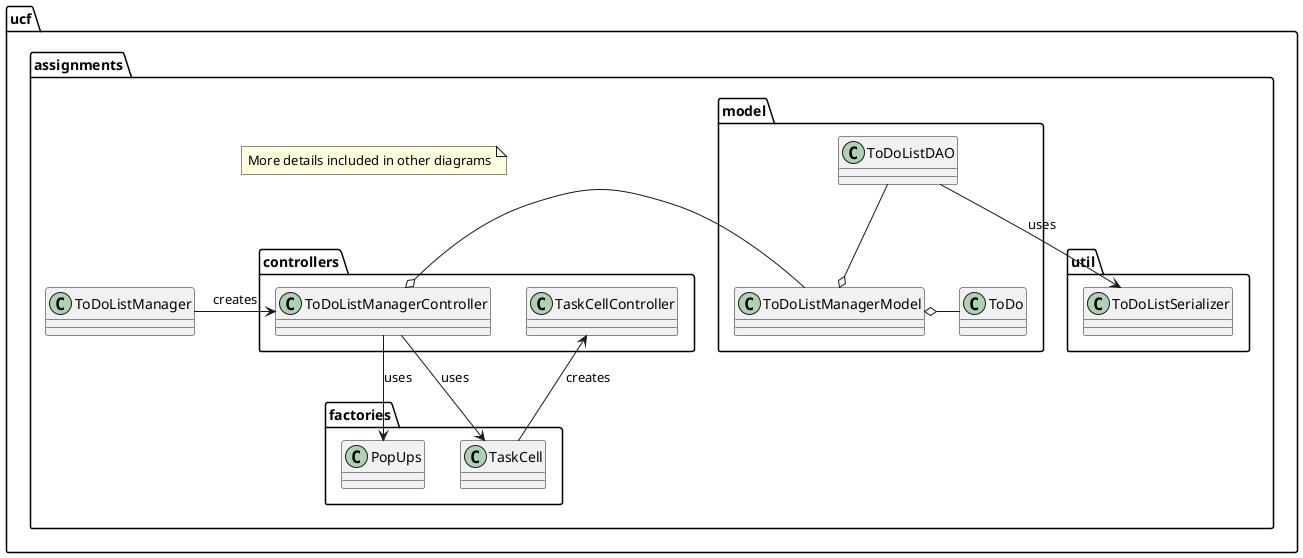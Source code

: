 @startuml

package ucf.assignments {

    note "More details included in other diagrams" as N1

    package model {

        class ToDo {}

        class ToDoListDAO {}

        class ToDoListManagerModel {}
    }

    package factories {

        class PopUps {}

        class TaskCell {}
    }

    package util {

        class ToDoListSerializer {}
    }

    package controllers {

        class ToDoListManagerController {}

        class TaskCellController {}
    }

    class ToDoListManager {}

    ToDoListManager -> ToDoListManagerController : creates
    ToDoListManagerController -> TaskCell : uses
    ToDoListManagerController --> PopUps : uses
    TaskCellController <- TaskCell : creates
    ToDoListManagerModel o- ToDo
    ToDoListDAO --o ToDoListManagerModel
    ToDoListDAO --> ToDoListSerializer : uses
    ToDoListManagerModel -o ToDoListManagerController
}

@enduml